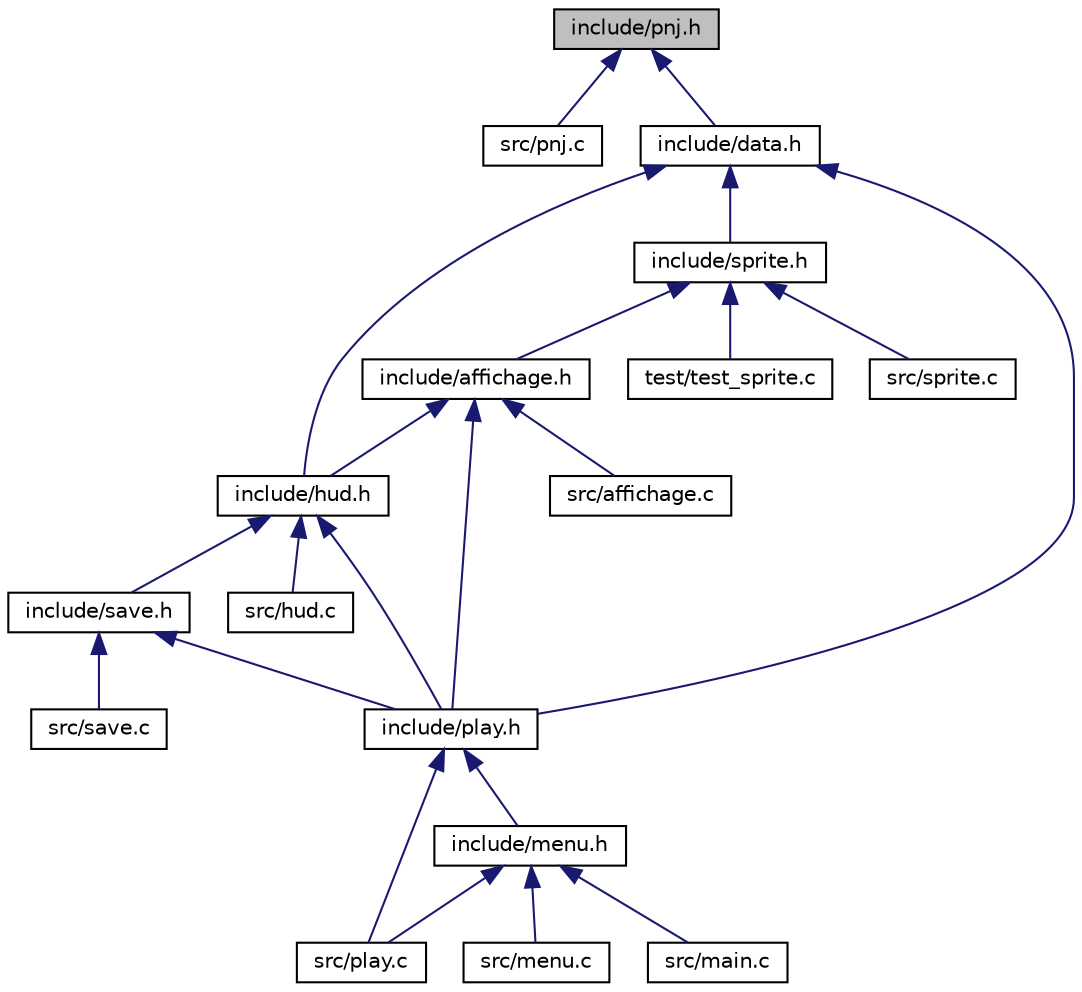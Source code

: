 digraph "include/pnj.h"
{
 // LATEX_PDF_SIZE
  edge [fontname="Helvetica",fontsize="10",labelfontname="Helvetica",labelfontsize="10"];
  node [fontname="Helvetica",fontsize="10",shape=record];
  Node1 [label="include/pnj.h",height=0.2,width=0.4,color="black", fillcolor="grey75", style="filled", fontcolor="black",tooltip="Header gestion des personnages non joueurs."];
  Node1 -> Node2 [dir="back",color="midnightblue",fontsize="10",style="solid",fontname="Helvetica"];
  Node2 [label="src/pnj.c",height=0.2,width=0.4,color="black", fillcolor="white", style="filled",URL="$pnj_8c.html",tooltip="fonction pour gérer les pnj"];
  Node1 -> Node3 [dir="back",color="midnightblue",fontsize="10",style="solid",fontname="Helvetica"];
  Node3 [label="include/data.h",height=0.2,width=0.4,color="black", fillcolor="white", style="filled",URL="$data_8h.html",tooltip="Header pour la gestion des données."];
  Node3 -> Node4 [dir="back",color="midnightblue",fontsize="10",style="solid",fontname="Helvetica"];
  Node4 [label="include/hud.h",height=0.2,width=0.4,color="black", fillcolor="white", style="filled",URL="$hud_8h.html",tooltip="Header pour l'hud."];
  Node4 -> Node5 [dir="back",color="midnightblue",fontsize="10",style="solid",fontname="Helvetica"];
  Node5 [label="src/hud.c",height=0.2,width=0.4,color="black", fillcolor="white", style="filled",URL="$hud_8c.html",tooltip=" "];
  Node4 -> Node6 [dir="back",color="midnightblue",fontsize="10",style="solid",fontname="Helvetica"];
  Node6 [label="include/play.h",height=0.2,width=0.4,color="black", fillcolor="white", style="filled",URL="$play_8h.html",tooltip="Header Fonction Play."];
  Node6 -> Node7 [dir="back",color="midnightblue",fontsize="10",style="solid",fontname="Helvetica"];
  Node7 [label="src/play.c",height=0.2,width=0.4,color="black", fillcolor="white", style="filled",URL="$play_8c.html",tooltip="Fonction Principal Du Jeu."];
  Node6 -> Node8 [dir="back",color="midnightblue",fontsize="10",style="solid",fontname="Helvetica"];
  Node8 [label="include/menu.h",height=0.2,width=0.4,color="black", fillcolor="white", style="filled",URL="$menu_8h.html",tooltip="Header Gestion Menu."];
  Node8 -> Node9 [dir="back",color="midnightblue",fontsize="10",style="solid",fontname="Helvetica"];
  Node9 [label="src/main.c",height=0.2,width=0.4,color="black", fillcolor="white", style="filled",URL="$main_8c.html",tooltip=" "];
  Node8 -> Node10 [dir="back",color="midnightblue",fontsize="10",style="solid",fontname="Helvetica"];
  Node10 [label="src/menu.c",height=0.2,width=0.4,color="black", fillcolor="white", style="filled",URL="$menu_8c.html",tooltip="Affichage du menu."];
  Node8 -> Node7 [dir="back",color="midnightblue",fontsize="10",style="solid",fontname="Helvetica"];
  Node4 -> Node11 [dir="back",color="midnightblue",fontsize="10",style="solid",fontname="Helvetica"];
  Node11 [label="include/save.h",height=0.2,width=0.4,color="black", fillcolor="white", style="filled",URL="$save_8h.html",tooltip="Header Gestion Sauvegarder & Chargement."];
  Node11 -> Node12 [dir="back",color="midnightblue",fontsize="10",style="solid",fontname="Helvetica"];
  Node12 [label="src/save.c",height=0.2,width=0.4,color="black", fillcolor="white", style="filled",URL="$save_8c.html",tooltip=" "];
  Node11 -> Node6 [dir="back",color="midnightblue",fontsize="10",style="solid",fontname="Helvetica"];
  Node3 -> Node6 [dir="back",color="midnightblue",fontsize="10",style="solid",fontname="Helvetica"];
  Node3 -> Node13 [dir="back",color="midnightblue",fontsize="10",style="solid",fontname="Helvetica"];
  Node13 [label="include/sprite.h",height=0.2,width=0.4,color="black", fillcolor="white", style="filled",URL="$sprite_8h.html",tooltip="Header Gestion Sprite."];
  Node13 -> Node14 [dir="back",color="midnightblue",fontsize="10",style="solid",fontname="Helvetica"];
  Node14 [label="src/sprite.c",height=0.2,width=0.4,color="black", fillcolor="white", style="filled",URL="$sprite_8c.html",tooltip="Gestion des sprites."];
  Node13 -> Node15 [dir="back",color="midnightblue",fontsize="10",style="solid",fontname="Helvetica"];
  Node15 [label="test/test_sprite.c",height=0.2,width=0.4,color="black", fillcolor="white", style="filled",URL="$test__sprite_8c.html",tooltip="Test des fonctionnalité des sprites."];
  Node13 -> Node16 [dir="back",color="midnightblue",fontsize="10",style="solid",fontname="Helvetica"];
  Node16 [label="include/affichage.h",height=0.2,width=0.4,color="black", fillcolor="white", style="filled",URL="$affichage_8h.html",tooltip="Header Gestion Affichage."];
  Node16 -> Node17 [dir="back",color="midnightblue",fontsize="10",style="solid",fontname="Helvetica"];
  Node17 [label="src/affichage.c",height=0.2,width=0.4,color="black", fillcolor="white", style="filled",URL="$affichage_8c.html",tooltip="Gestion affichage."];
  Node16 -> Node4 [dir="back",color="midnightblue",fontsize="10",style="solid",fontname="Helvetica"];
  Node16 -> Node6 [dir="back",color="midnightblue",fontsize="10",style="solid",fontname="Helvetica"];
}
